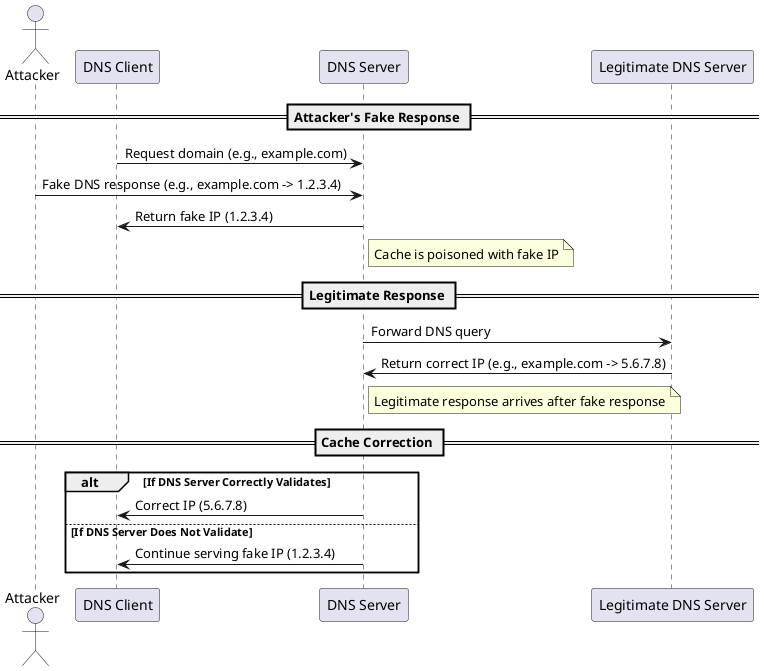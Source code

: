 @startuml
actor Attacker
participant "DNS Client" as Client
participant "DNS Server" as DNS
participant "Legitimate DNS Server" as LegitDNS

== Attacker's Fake Response ==

Client -> DNS: Request domain (e.g., example.com)
Attacker -> DNS: Fake DNS response (e.g., example.com -> 1.2.3.4)
DNS -> Client: Return fake IP (1.2.3.4)

note right of DNS
  Cache is poisoned with fake IP
end note

== Legitimate Response ==

DNS -> LegitDNS: Forward DNS query
LegitDNS -> DNS: Return correct IP (e.g., example.com -> 5.6.7.8)

note right of DNS
  Legitimate response arrives after fake response
end note

== Cache Correction ==

alt If DNS Server Correctly Validates
    DNS -> Client: Correct IP (5.6.7.8)
else If DNS Server Does Not Validate
    DNS -> Client: Continue serving fake IP (1.2.3.4)
end

@enduml